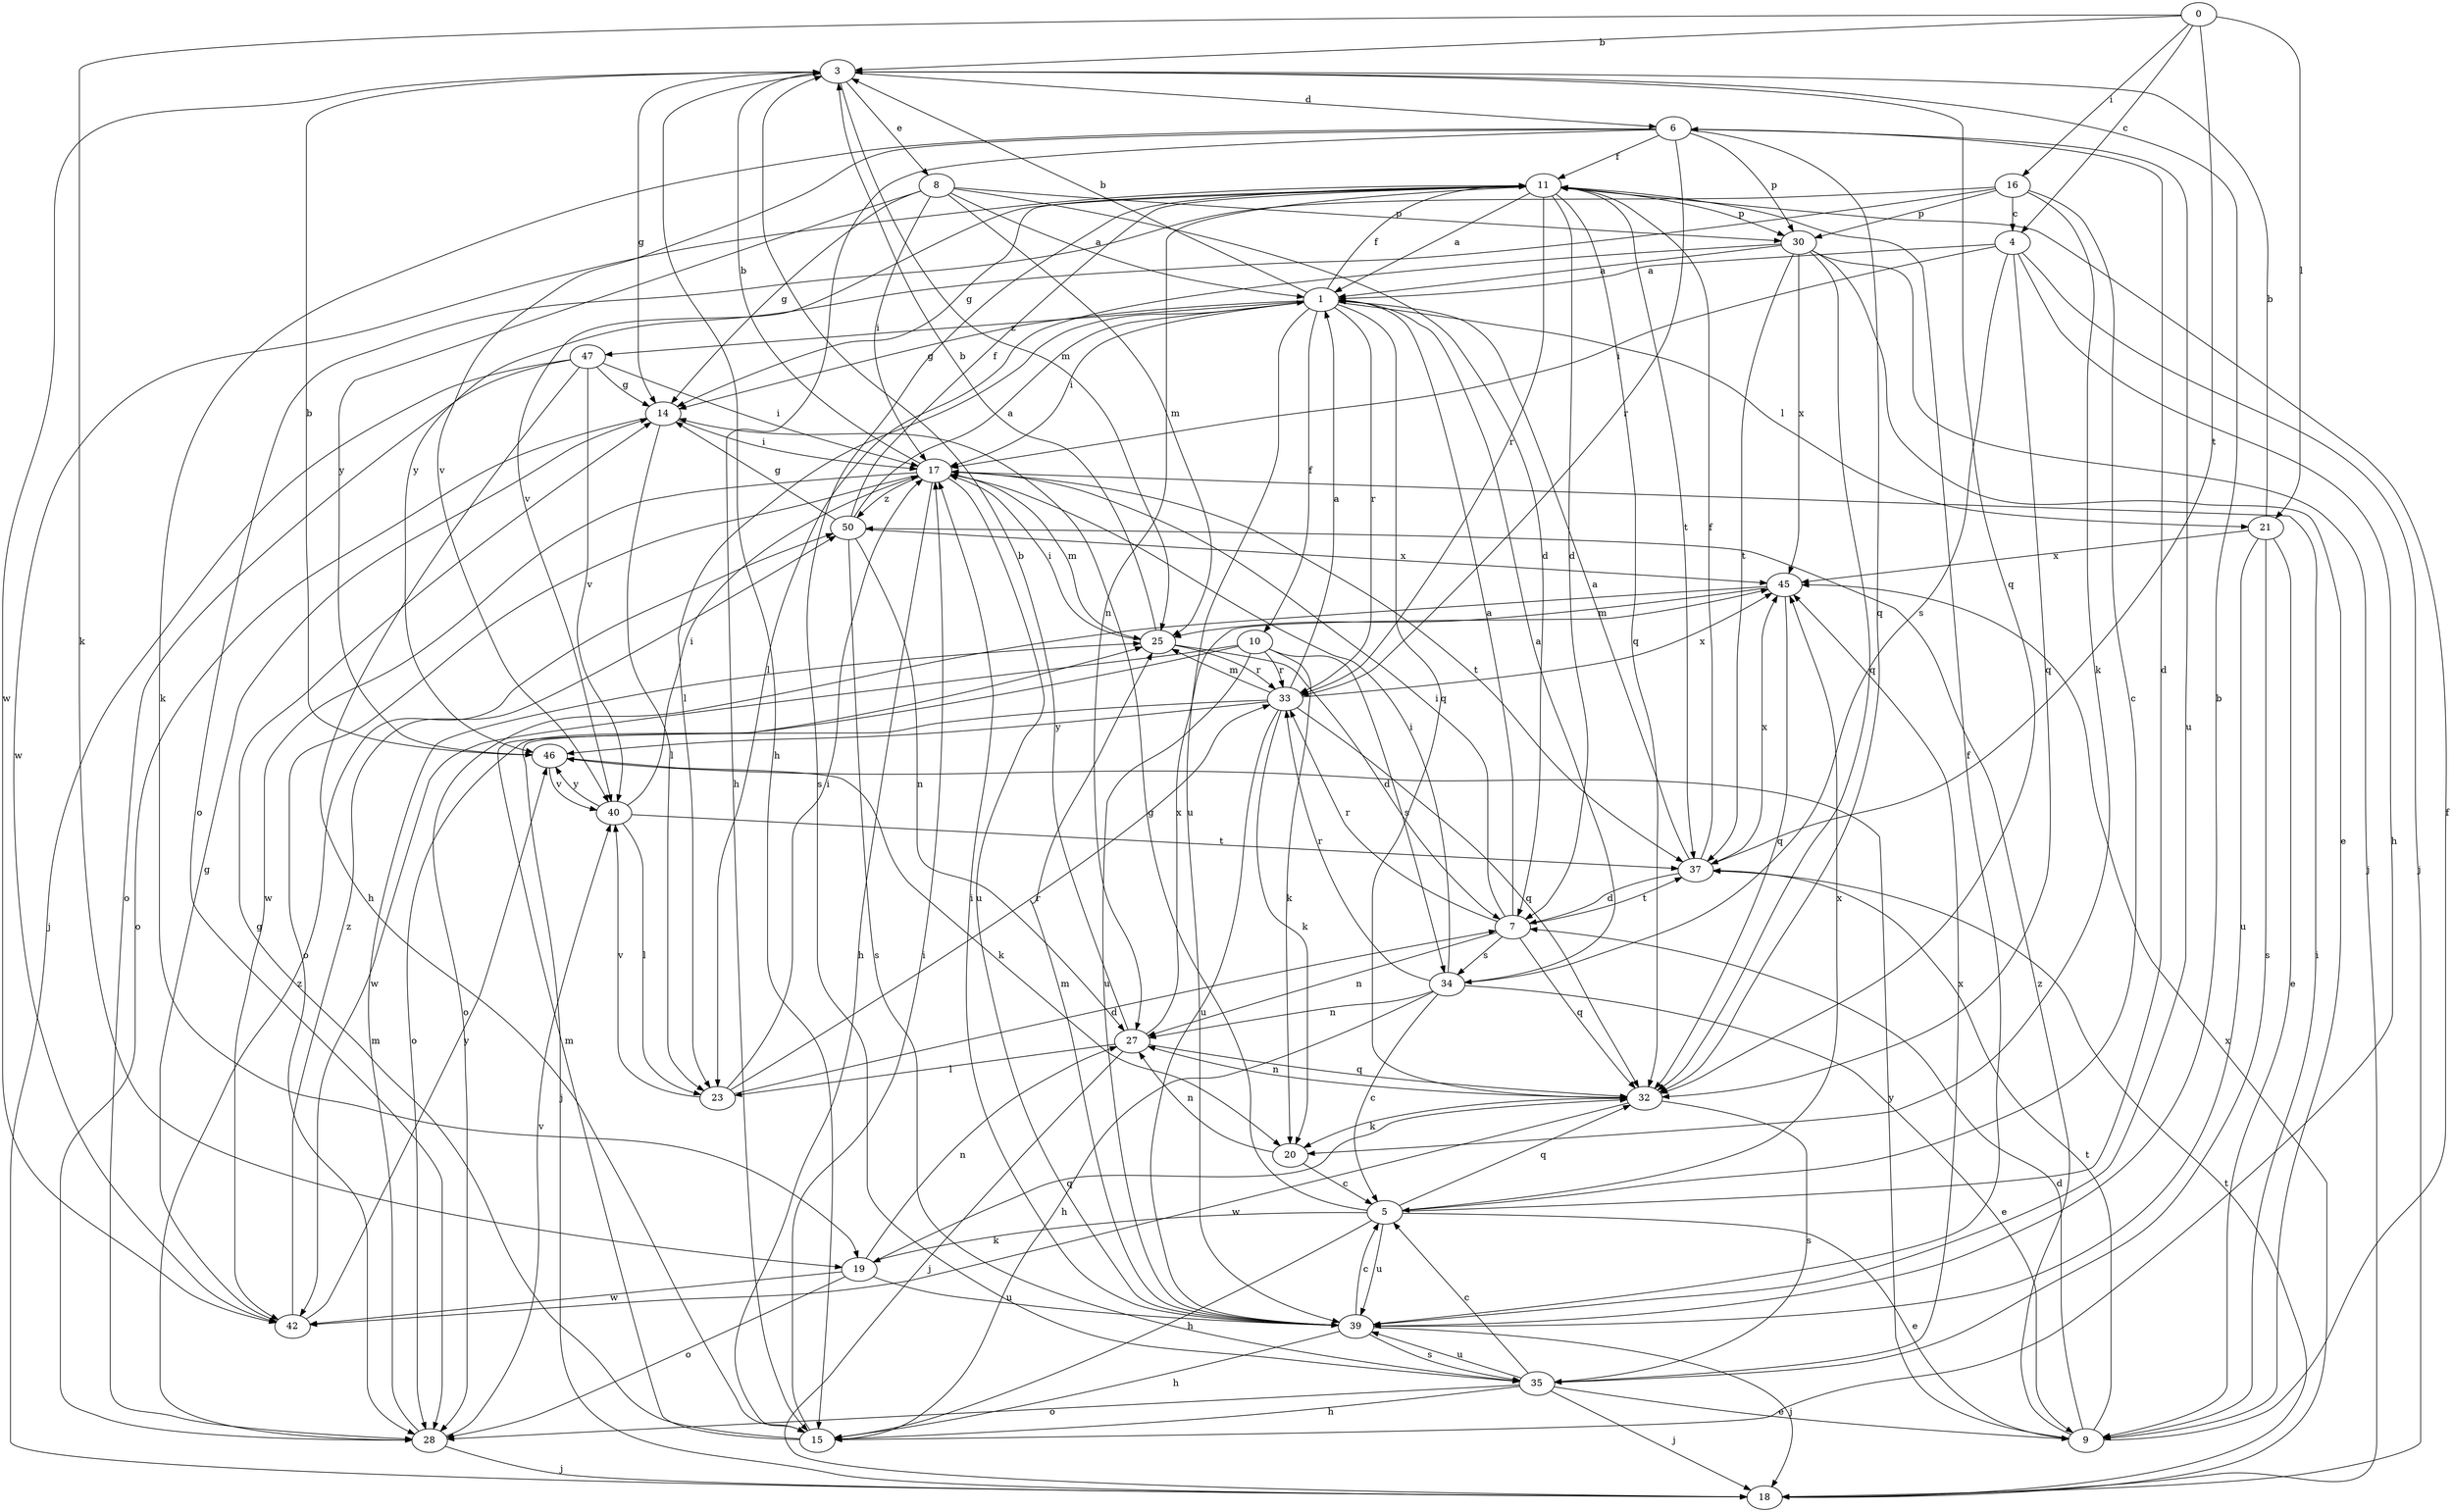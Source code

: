 strict digraph  {
0;
1;
3;
4;
5;
6;
7;
8;
9;
10;
11;
14;
15;
16;
17;
18;
19;
20;
21;
23;
25;
27;
28;
30;
32;
33;
34;
35;
37;
39;
40;
42;
45;
46;
47;
50;
0 -> 3  [label=b];
0 -> 4  [label=c];
0 -> 16  [label=i];
0 -> 19  [label=k];
0 -> 21  [label=l];
0 -> 37  [label=t];
1 -> 3  [label=b];
1 -> 10  [label=f];
1 -> 11  [label=f];
1 -> 14  [label=g];
1 -> 17  [label=i];
1 -> 21  [label=l];
1 -> 23  [label=l];
1 -> 32  [label=q];
1 -> 33  [label=r];
1 -> 39  [label=u];
1 -> 47  [label=z];
3 -> 6  [label=d];
3 -> 8  [label=e];
3 -> 14  [label=g];
3 -> 15  [label=h];
3 -> 25  [label=m];
3 -> 32  [label=q];
3 -> 42  [label=w];
4 -> 1  [label=a];
4 -> 15  [label=h];
4 -> 17  [label=i];
4 -> 18  [label=j];
4 -> 32  [label=q];
4 -> 34  [label=s];
5 -> 6  [label=d];
5 -> 9  [label=e];
5 -> 14  [label=g];
5 -> 15  [label=h];
5 -> 19  [label=k];
5 -> 32  [label=q];
5 -> 39  [label=u];
5 -> 45  [label=x];
6 -> 11  [label=f];
6 -> 15  [label=h];
6 -> 19  [label=k];
6 -> 30  [label=p];
6 -> 32  [label=q];
6 -> 33  [label=r];
6 -> 39  [label=u];
6 -> 40  [label=v];
7 -> 1  [label=a];
7 -> 17  [label=i];
7 -> 27  [label=n];
7 -> 32  [label=q];
7 -> 33  [label=r];
7 -> 34  [label=s];
7 -> 37  [label=t];
8 -> 1  [label=a];
8 -> 7  [label=d];
8 -> 14  [label=g];
8 -> 17  [label=i];
8 -> 25  [label=m];
8 -> 30  [label=p];
8 -> 46  [label=y];
9 -> 7  [label=d];
9 -> 11  [label=f];
9 -> 17  [label=i];
9 -> 37  [label=t];
9 -> 46  [label=y];
9 -> 50  [label=z];
10 -> 20  [label=k];
10 -> 28  [label=o];
10 -> 33  [label=r];
10 -> 34  [label=s];
10 -> 39  [label=u];
10 -> 42  [label=w];
11 -> 1  [label=a];
11 -> 7  [label=d];
11 -> 14  [label=g];
11 -> 27  [label=n];
11 -> 30  [label=p];
11 -> 32  [label=q];
11 -> 33  [label=r];
11 -> 35  [label=s];
11 -> 37  [label=t];
11 -> 40  [label=v];
11 -> 42  [label=w];
14 -> 17  [label=i];
14 -> 23  [label=l];
14 -> 28  [label=o];
15 -> 14  [label=g];
15 -> 17  [label=i];
15 -> 25  [label=m];
16 -> 4  [label=c];
16 -> 5  [label=c];
16 -> 20  [label=k];
16 -> 28  [label=o];
16 -> 30  [label=p];
16 -> 46  [label=y];
17 -> 3  [label=b];
17 -> 15  [label=h];
17 -> 25  [label=m];
17 -> 28  [label=o];
17 -> 37  [label=t];
17 -> 39  [label=u];
17 -> 42  [label=w];
17 -> 50  [label=z];
18 -> 37  [label=t];
18 -> 45  [label=x];
19 -> 27  [label=n];
19 -> 28  [label=o];
19 -> 32  [label=q];
19 -> 39  [label=u];
19 -> 42  [label=w];
20 -> 5  [label=c];
20 -> 27  [label=n];
21 -> 3  [label=b];
21 -> 9  [label=e];
21 -> 35  [label=s];
21 -> 39  [label=u];
21 -> 45  [label=x];
23 -> 7  [label=d];
23 -> 17  [label=i];
23 -> 33  [label=r];
23 -> 40  [label=v];
25 -> 3  [label=b];
25 -> 7  [label=d];
25 -> 17  [label=i];
25 -> 33  [label=r];
27 -> 3  [label=b];
27 -> 18  [label=j];
27 -> 23  [label=l];
27 -> 32  [label=q];
27 -> 45  [label=x];
28 -> 18  [label=j];
28 -> 25  [label=m];
28 -> 40  [label=v];
28 -> 50  [label=z];
30 -> 1  [label=a];
30 -> 9  [label=e];
30 -> 18  [label=j];
30 -> 23  [label=l];
30 -> 32  [label=q];
30 -> 37  [label=t];
30 -> 45  [label=x];
32 -> 20  [label=k];
32 -> 27  [label=n];
32 -> 35  [label=s];
32 -> 42  [label=w];
33 -> 1  [label=a];
33 -> 18  [label=j];
33 -> 20  [label=k];
33 -> 25  [label=m];
33 -> 32  [label=q];
33 -> 39  [label=u];
33 -> 45  [label=x];
33 -> 46  [label=y];
34 -> 1  [label=a];
34 -> 5  [label=c];
34 -> 9  [label=e];
34 -> 15  [label=h];
34 -> 17  [label=i];
34 -> 27  [label=n];
34 -> 33  [label=r];
35 -> 5  [label=c];
35 -> 9  [label=e];
35 -> 15  [label=h];
35 -> 18  [label=j];
35 -> 28  [label=o];
35 -> 39  [label=u];
35 -> 45  [label=x];
37 -> 1  [label=a];
37 -> 7  [label=d];
37 -> 11  [label=f];
37 -> 45  [label=x];
39 -> 3  [label=b];
39 -> 5  [label=c];
39 -> 11  [label=f];
39 -> 15  [label=h];
39 -> 17  [label=i];
39 -> 18  [label=j];
39 -> 25  [label=m];
39 -> 35  [label=s];
40 -> 17  [label=i];
40 -> 23  [label=l];
40 -> 37  [label=t];
40 -> 46  [label=y];
42 -> 14  [label=g];
42 -> 46  [label=y];
42 -> 50  [label=z];
45 -> 25  [label=m];
45 -> 28  [label=o];
45 -> 32  [label=q];
46 -> 3  [label=b];
46 -> 20  [label=k];
46 -> 40  [label=v];
47 -> 14  [label=g];
47 -> 15  [label=h];
47 -> 17  [label=i];
47 -> 18  [label=j];
47 -> 28  [label=o];
47 -> 40  [label=v];
50 -> 1  [label=a];
50 -> 11  [label=f];
50 -> 14  [label=g];
50 -> 27  [label=n];
50 -> 35  [label=s];
50 -> 45  [label=x];
}
